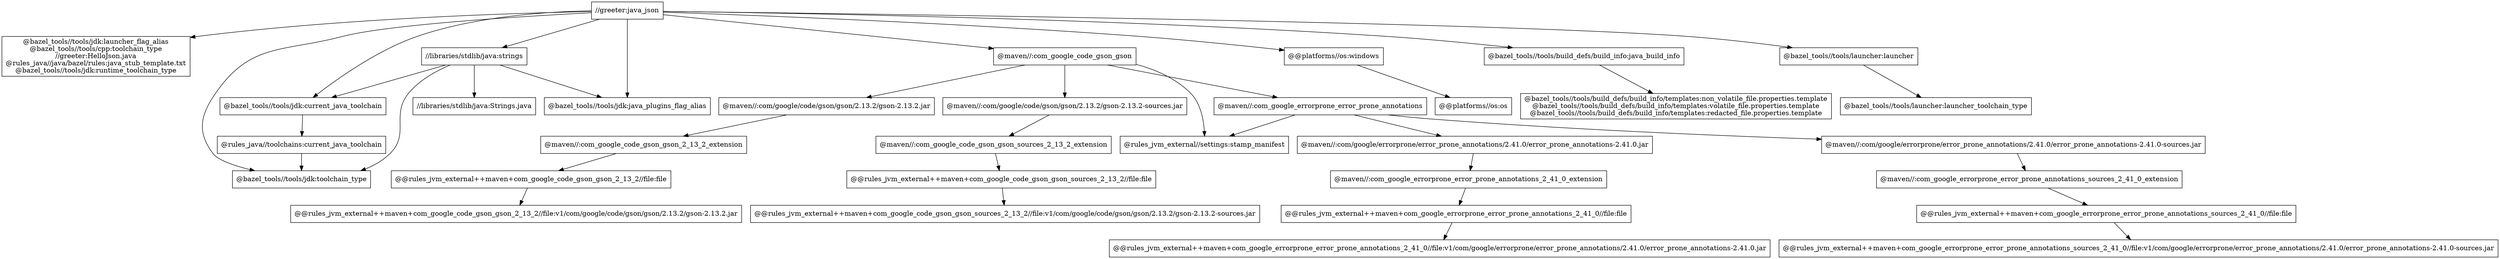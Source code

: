 digraph mygraph {
  node [shape=box];
  "//greeter:java_json"
  "//greeter:java_json" -> "@bazel_tools//tools/jdk:launcher_flag_alias\n@bazel_tools//tools/cpp:toolchain_type\n//greeter:HelloJson.java\n@rules_java//java/bazel/rules:java_stub_template.txt\n@bazel_tools//tools/jdk:runtime_toolchain_type"
  "//greeter:java_json" -> "@bazel_tools//tools/jdk:current_java_toolchain"
  "//greeter:java_json" -> "@bazel_tools//tools/jdk:java_plugins_flag_alias"
  "//greeter:java_json" -> "//libraries/stdlib/java:strings"
  "//greeter:java_json" -> "@maven//:com_google_code_gson_gson"
  "//greeter:java_json" -> "@@platforms//os:windows"
  "//greeter:java_json" -> "@bazel_tools//tools/build_defs/build_info:java_build_info"
  "//greeter:java_json" -> "@bazel_tools//tools/launcher:launcher"
  "//greeter:java_json" -> "@bazel_tools//tools/jdk:toolchain_type"
  "@@platforms//os:windows"
  "@@platforms//os:windows" -> "@@platforms//os:os"
  "@maven//:com_google_code_gson_gson"
  "@maven//:com_google_code_gson_gson" -> "@maven//:com/google/code/gson/gson/2.13.2/gson-2.13.2.jar"
  "@maven//:com_google_code_gson_gson" -> "@maven//:com/google/code/gson/gson/2.13.2/gson-2.13.2-sources.jar"
  "@maven//:com_google_code_gson_gson" -> "@maven//:com_google_errorprone_error_prone_annotations"
  "@maven//:com_google_code_gson_gson" -> "@rules_jvm_external//settings:stamp_manifest"
  "@maven//:com_google_errorprone_error_prone_annotations"
  "@maven//:com_google_errorprone_error_prone_annotations" -> "@maven//:com/google/errorprone/error_prone_annotations/2.41.0/error_prone_annotations-2.41.0.jar"
  "@maven//:com_google_errorprone_error_prone_annotations" -> "@maven//:com/google/errorprone/error_prone_annotations/2.41.0/error_prone_annotations-2.41.0-sources.jar"
  "@maven//:com_google_errorprone_error_prone_annotations" -> "@rules_jvm_external//settings:stamp_manifest"
  "@rules_jvm_external//settings:stamp_manifest"
  "@maven//:com/google/errorprone/error_prone_annotations/2.41.0/error_prone_annotations-2.41.0.jar"
  "@maven//:com/google/errorprone/error_prone_annotations/2.41.0/error_prone_annotations-2.41.0.jar" -> "@maven//:com_google_errorprone_error_prone_annotations_2_41_0_extension"
  "@maven//:com_google_errorprone_error_prone_annotations_2_41_0_extension"
  "@maven//:com_google_errorprone_error_prone_annotations_2_41_0_extension" -> "@@rules_jvm_external++maven+com_google_errorprone_error_prone_annotations_2_41_0//file:file"
  "@maven//:com/google/code/gson/gson/2.13.2/gson-2.13.2-sources.jar"
  "@maven//:com/google/code/gson/gson/2.13.2/gson-2.13.2-sources.jar" -> "@maven//:com_google_code_gson_gson_sources_2_13_2_extension"
  "@maven//:com_google_code_gson_gson_sources_2_13_2_extension"
  "@maven//:com_google_code_gson_gson_sources_2_13_2_extension" -> "@@rules_jvm_external++maven+com_google_code_gson_gson_sources_2_13_2//file:file"
  "@@rules_jvm_external++maven+com_google_code_gson_gson_sources_2_13_2//file:file"
  "@@rules_jvm_external++maven+com_google_code_gson_gson_sources_2_13_2//file:file" -> "@@rules_jvm_external++maven+com_google_code_gson_gson_sources_2_13_2//file:v1/com/google/code/gson/gson/2.13.2/gson-2.13.2-sources.jar"
  "@@rules_jvm_external++maven+com_google_code_gson_gson_sources_2_13_2//file:v1/com/google/code/gson/gson/2.13.2/gson-2.13.2-sources.jar"
  "@maven//:com/google/code/gson/gson/2.13.2/gson-2.13.2.jar"
  "@maven//:com/google/code/gson/gson/2.13.2/gson-2.13.2.jar" -> "@maven//:com_google_code_gson_gson_2_13_2_extension"
  "@maven//:com_google_code_gson_gson_2_13_2_extension"
  "@maven//:com_google_code_gson_gson_2_13_2_extension" -> "@@rules_jvm_external++maven+com_google_code_gson_gson_2_13_2//file:file"
  "@@rules_jvm_external++maven+com_google_code_gson_gson_2_13_2//file:file"
  "@@rules_jvm_external++maven+com_google_code_gson_gson_2_13_2//file:file" -> "@@rules_jvm_external++maven+com_google_code_gson_gson_2_13_2//file:v1/com/google/code/gson/gson/2.13.2/gson-2.13.2.jar"
  "@@rules_jvm_external++maven+com_google_code_gson_gson_2_13_2//file:v1/com/google/code/gson/gson/2.13.2/gson-2.13.2.jar"
  "@bazel_tools//tools/launcher:launcher"
  "@bazel_tools//tools/launcher:launcher" -> "@bazel_tools//tools/launcher:launcher_toolchain_type"
  "@bazel_tools//tools/launcher:launcher_toolchain_type"
  "@@rules_jvm_external++maven+com_google_errorprone_error_prone_annotations_2_41_0//file:file"
  "@@rules_jvm_external++maven+com_google_errorprone_error_prone_annotations_2_41_0//file:file" -> "@@rules_jvm_external++maven+com_google_errorprone_error_prone_annotations_2_41_0//file:v1/com/google/errorprone/error_prone_annotations/2.41.0/error_prone_annotations-2.41.0.jar"
  "@@rules_jvm_external++maven+com_google_errorprone_error_prone_annotations_2_41_0//file:v1/com/google/errorprone/error_prone_annotations/2.41.0/error_prone_annotations-2.41.0.jar"
  "@bazel_tools//tools/build_defs/build_info:java_build_info"
  "@bazel_tools//tools/build_defs/build_info:java_build_info" -> "@bazel_tools//tools/build_defs/build_info/templates:non_volatile_file.properties.template\n@bazel_tools//tools/build_defs/build_info/templates:volatile_file.properties.template\n@bazel_tools//tools/build_defs/build_info/templates:redacted_file.properties.template"
  "@bazel_tools//tools/build_defs/build_info/templates:non_volatile_file.properties.template\n@bazel_tools//tools/build_defs/build_info/templates:volatile_file.properties.template\n@bazel_tools//tools/build_defs/build_info/templates:redacted_file.properties.template"
  "@maven//:com/google/errorprone/error_prone_annotations/2.41.0/error_prone_annotations-2.41.0-sources.jar"
  "@maven//:com/google/errorprone/error_prone_annotations/2.41.0/error_prone_annotations-2.41.0-sources.jar" -> "@maven//:com_google_errorprone_error_prone_annotations_sources_2_41_0_extension"
  "@maven//:com_google_errorprone_error_prone_annotations_sources_2_41_0_extension"
  "@maven//:com_google_errorprone_error_prone_annotations_sources_2_41_0_extension" -> "@@rules_jvm_external++maven+com_google_errorprone_error_prone_annotations_sources_2_41_0//file:file"
  "@@rules_jvm_external++maven+com_google_errorprone_error_prone_annotations_sources_2_41_0//file:file"
  "@@rules_jvm_external++maven+com_google_errorprone_error_prone_annotations_sources_2_41_0//file:file" -> "@@rules_jvm_external++maven+com_google_errorprone_error_prone_annotations_sources_2_41_0//file:v1/com/google/errorprone/error_prone_annotations/2.41.0/error_prone_annotations-2.41.0-sources.jar"
  "@@rules_jvm_external++maven+com_google_errorprone_error_prone_annotations_sources_2_41_0//file:v1/com/google/errorprone/error_prone_annotations/2.41.0/error_prone_annotations-2.41.0-sources.jar"
  "//libraries/stdlib/java:strings"
  "//libraries/stdlib/java:strings" -> "@bazel_tools//tools/jdk:java_plugins_flag_alias"
  "//libraries/stdlib/java:strings" -> "//libraries/stdlib/java:Strings.java"
  "//libraries/stdlib/java:strings" -> "@bazel_tools//tools/jdk:toolchain_type"
  "//libraries/stdlib/java:strings" -> "@bazel_tools//tools/jdk:current_java_toolchain"
  "@bazel_tools//tools/jdk:current_java_toolchain"
  "@bazel_tools//tools/jdk:current_java_toolchain" -> "@rules_java//toolchains:current_java_toolchain"
  "@rules_java//toolchains:current_java_toolchain"
  "@rules_java//toolchains:current_java_toolchain" -> "@bazel_tools//tools/jdk:toolchain_type"
  "@bazel_tools//tools/jdk:toolchain_type"
  "//libraries/stdlib/java:Strings.java"
  "@bazel_tools//tools/jdk:java_plugins_flag_alias"
  "@@platforms//os:os"
  "@bazel_tools//tools/jdk:launcher_flag_alias\n@bazel_tools//tools/cpp:toolchain_type\n//greeter:HelloJson.java\n@rules_java//java/bazel/rules:java_stub_template.txt\n@bazel_tools//tools/jdk:runtime_toolchain_type"
}
